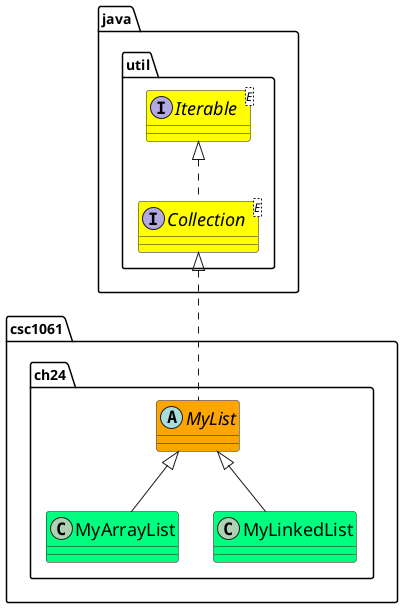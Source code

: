 @startuml

skinparam ClassFontSize 18

interface java.util.Iterable<E> #Yellow
interface java.util.Collection<E> #Yellow

abstract csc1061.ch24.MyList #Orange

class csc1061.ch24.MyArrayList #SpringGreen
class csc1061.ch24.MyLinkedList #SpringGreen

java.util.Iterable <|.. java.util.Collection
java.util.Collection <|.. csc1061.ch24.MyList
csc1061.ch24.MyList <|-- csc1061.ch24.MyArrayList
csc1061.ch24.MyList <|-- csc1061.ch24.MyLinkedList

@enduml
